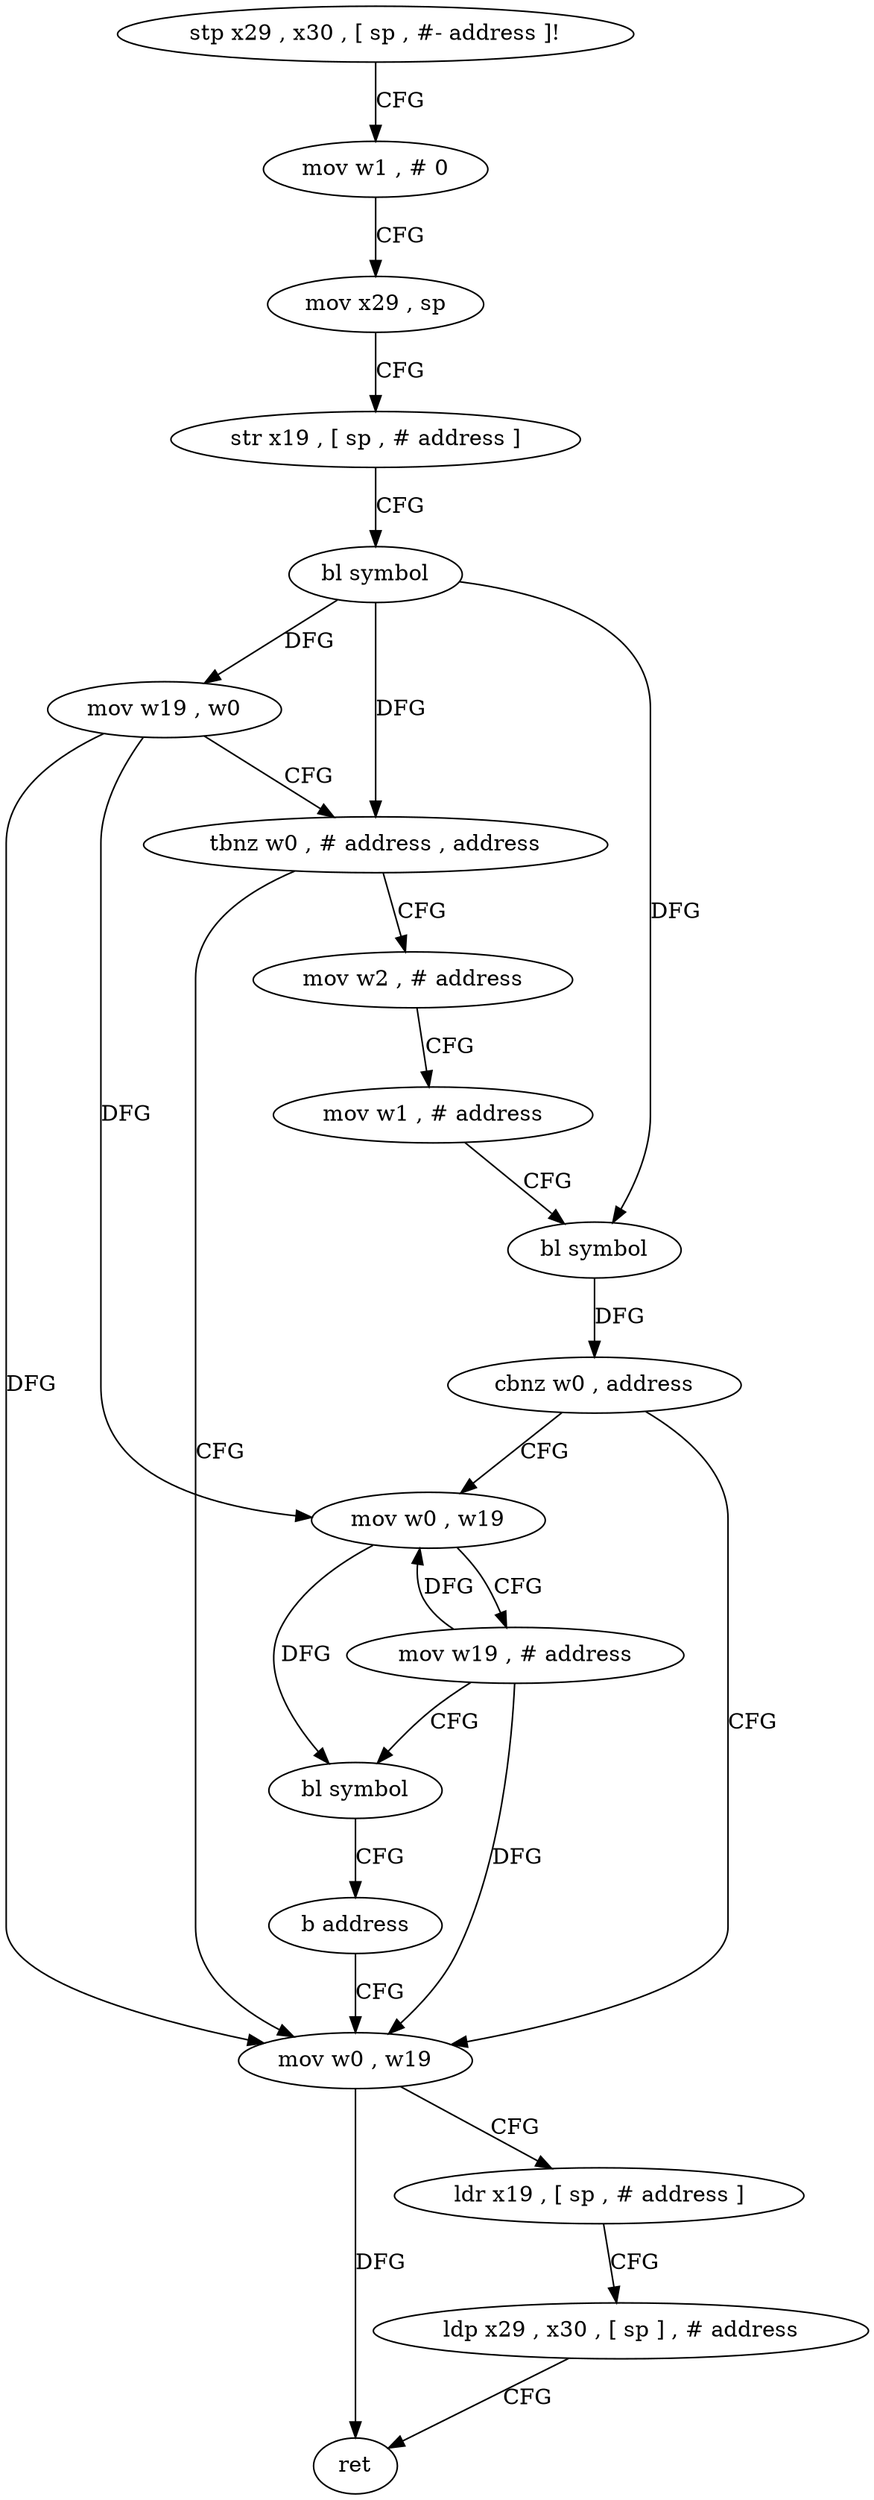 digraph "func" {
"4207464" [label = "stp x29 , x30 , [ sp , #- address ]!" ]
"4207468" [label = "mov w1 , # 0" ]
"4207472" [label = "mov x29 , sp" ]
"4207476" [label = "str x19 , [ sp , # address ]" ]
"4207480" [label = "bl symbol" ]
"4207484" [label = "mov w19 , w0" ]
"4207488" [label = "tbnz w0 , # address , address" ]
"4207508" [label = "mov w0 , w19" ]
"4207492" [label = "mov w2 , # address" ]
"4207512" [label = "ldr x19 , [ sp , # address ]" ]
"4207516" [label = "ldp x29 , x30 , [ sp ] , # address" ]
"4207520" [label = "ret" ]
"4207496" [label = "mov w1 , # address" ]
"4207500" [label = "bl symbol" ]
"4207504" [label = "cbnz w0 , address" ]
"4207528" [label = "mov w0 , w19" ]
"4207532" [label = "mov w19 , # address" ]
"4207536" [label = "bl symbol" ]
"4207540" [label = "b address" ]
"4207464" -> "4207468" [ label = "CFG" ]
"4207468" -> "4207472" [ label = "CFG" ]
"4207472" -> "4207476" [ label = "CFG" ]
"4207476" -> "4207480" [ label = "CFG" ]
"4207480" -> "4207484" [ label = "DFG" ]
"4207480" -> "4207488" [ label = "DFG" ]
"4207480" -> "4207500" [ label = "DFG" ]
"4207484" -> "4207488" [ label = "CFG" ]
"4207484" -> "4207508" [ label = "DFG" ]
"4207484" -> "4207528" [ label = "DFG" ]
"4207488" -> "4207508" [ label = "CFG" ]
"4207488" -> "4207492" [ label = "CFG" ]
"4207508" -> "4207512" [ label = "CFG" ]
"4207508" -> "4207520" [ label = "DFG" ]
"4207492" -> "4207496" [ label = "CFG" ]
"4207512" -> "4207516" [ label = "CFG" ]
"4207516" -> "4207520" [ label = "CFG" ]
"4207496" -> "4207500" [ label = "CFG" ]
"4207500" -> "4207504" [ label = "DFG" ]
"4207504" -> "4207528" [ label = "CFG" ]
"4207504" -> "4207508" [ label = "CFG" ]
"4207528" -> "4207532" [ label = "CFG" ]
"4207528" -> "4207536" [ label = "DFG" ]
"4207532" -> "4207536" [ label = "CFG" ]
"4207532" -> "4207508" [ label = "DFG" ]
"4207532" -> "4207528" [ label = "DFG" ]
"4207536" -> "4207540" [ label = "CFG" ]
"4207540" -> "4207508" [ label = "CFG" ]
}
